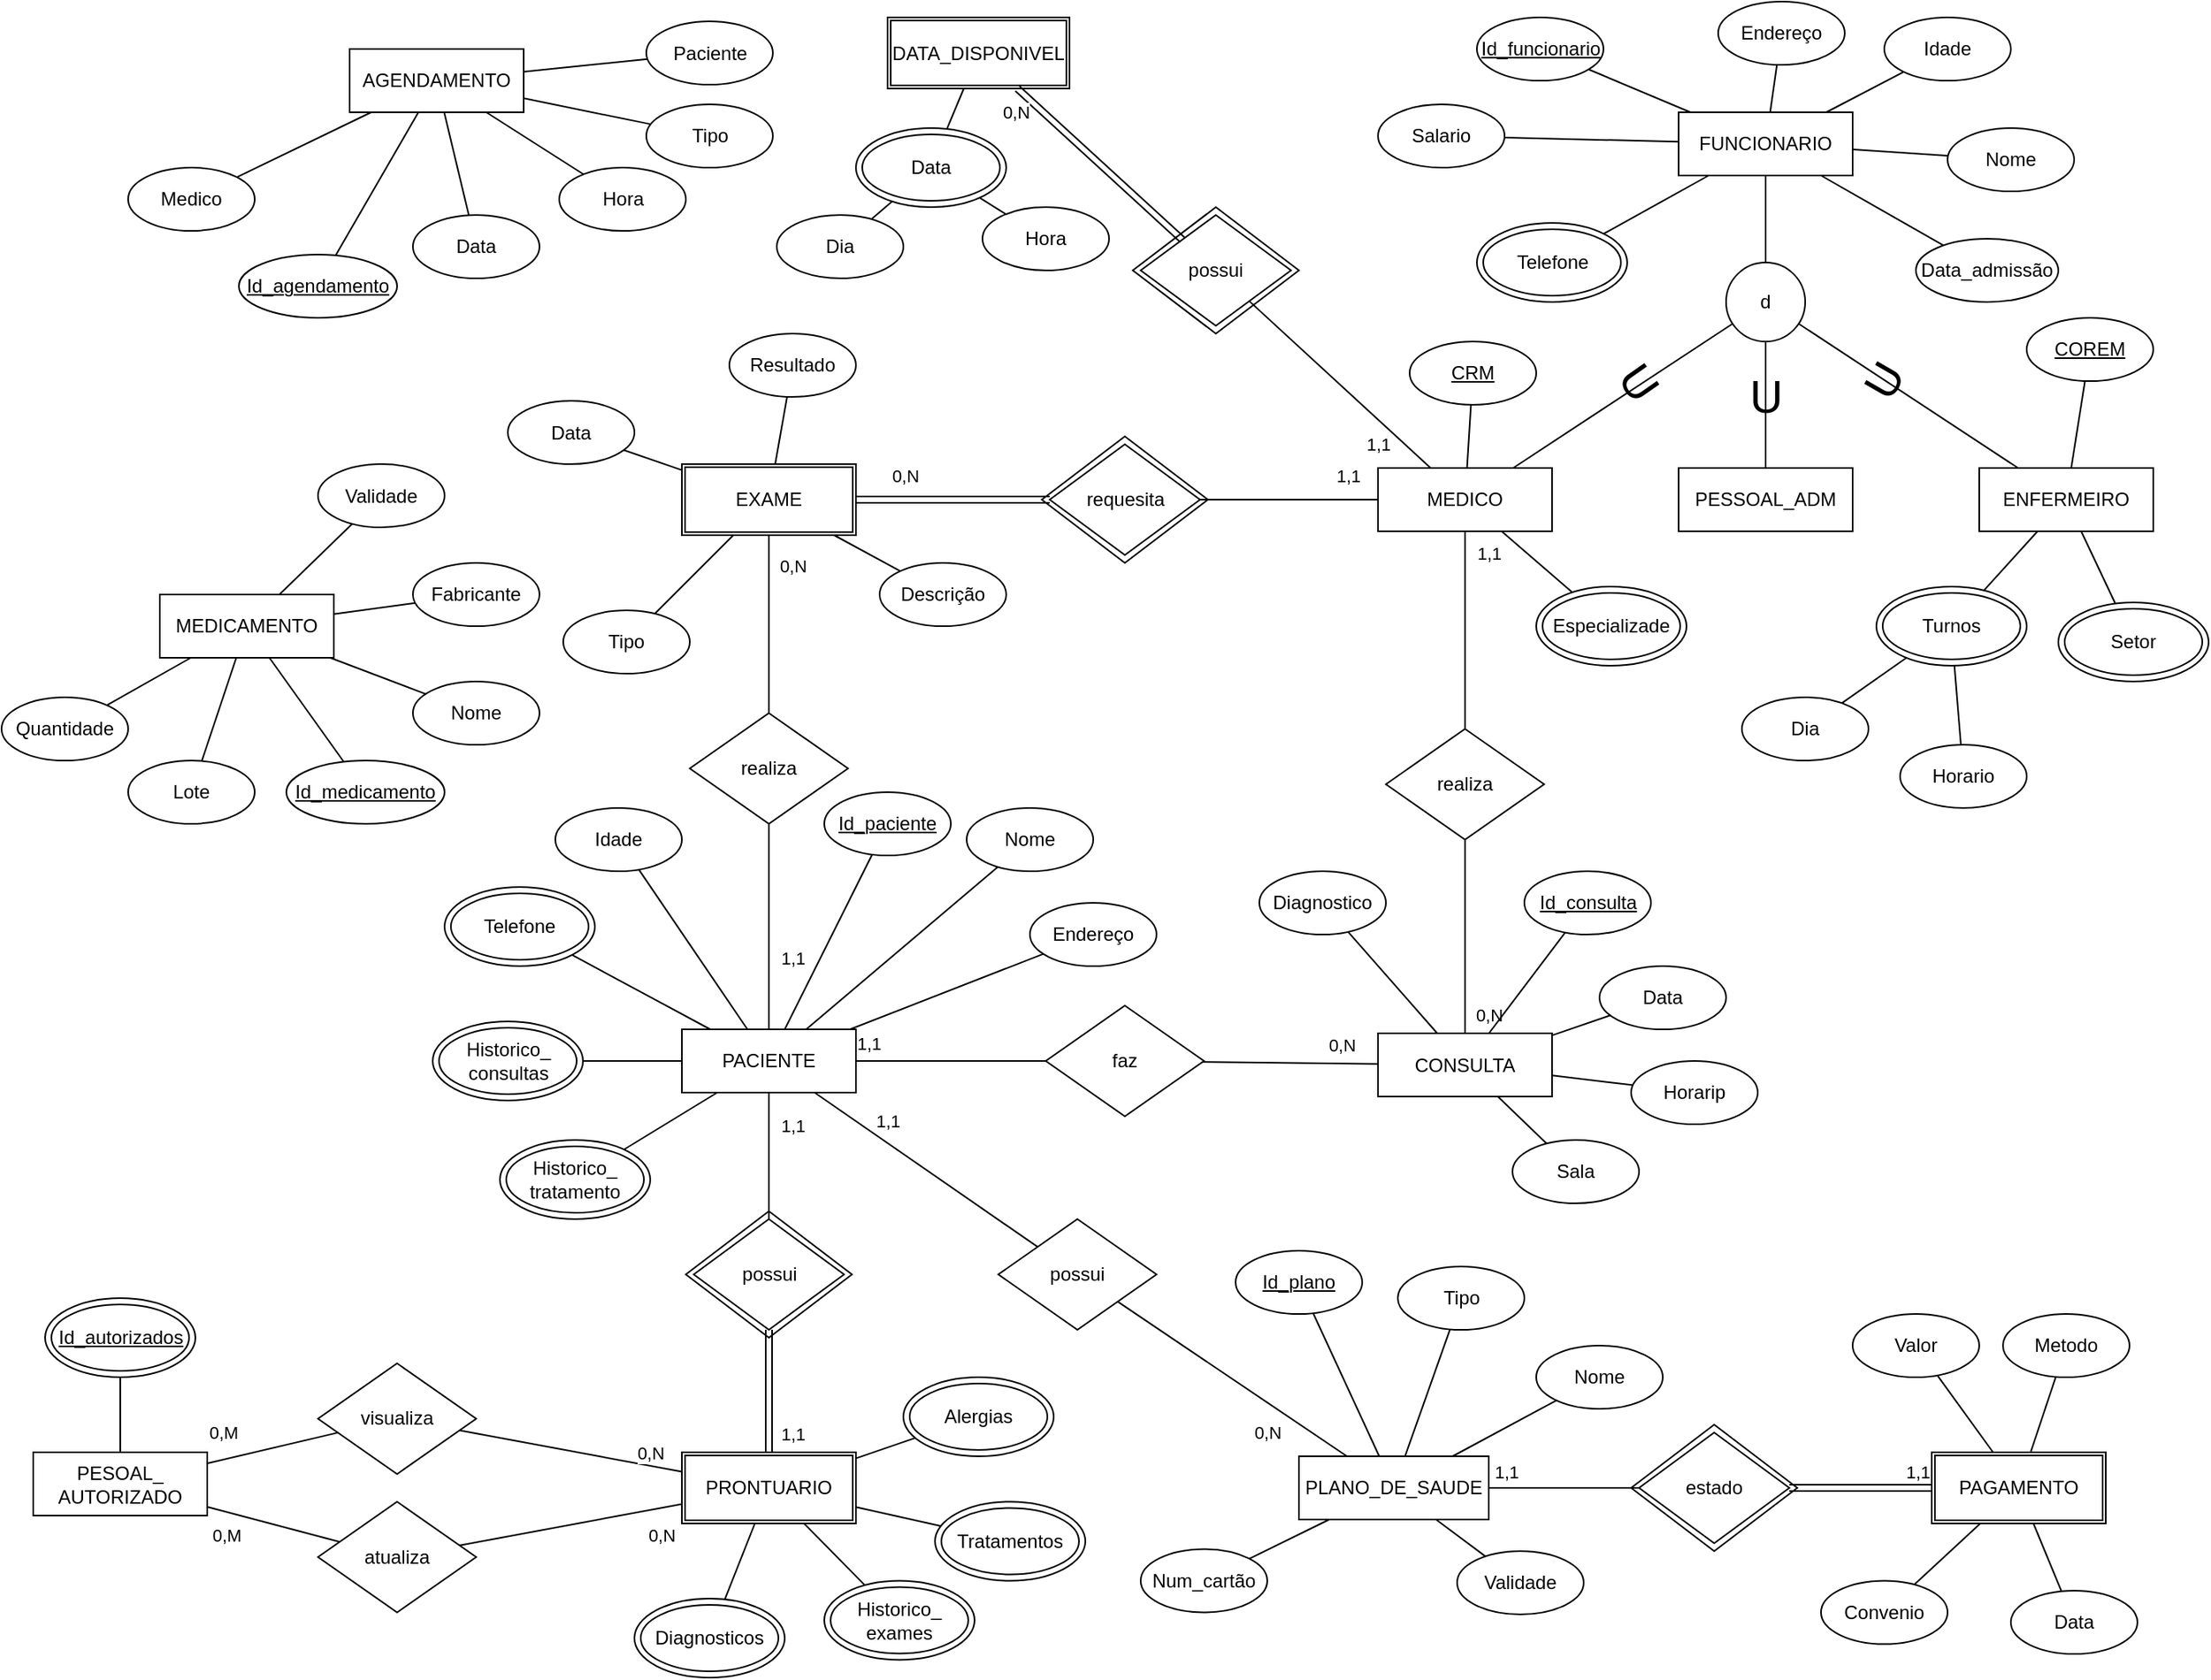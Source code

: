 <mxfile>
    <diagram id="2n8W-470WJ_kt_i8WAKH" name="Page-1">
        <mxGraphModel dx="839" dy="543" grid="1" gridSize="10" guides="1" tooltips="1" connect="1" arrows="1" fold="1" page="1" pageScale="1" pageWidth="850" pageHeight="1100" math="0" shadow="0">
            <root>
                <mxCell id="0"/>
                <mxCell id="1" parent="0"/>
                <mxCell id="49" value="possui" style="rhombus;whiteSpace=wrap;html=1;" parent="1" vertex="1">
                    <mxGeometry x="582.5" y="785" width="105" height="80" as="geometry"/>
                </mxCell>
                <mxCell id="14" value="PACIENTE" style="rounded=0;whiteSpace=wrap;html=1;" parent="1" vertex="1">
                    <mxGeometry x="580" y="670" width="110" height="40" as="geometry"/>
                </mxCell>
                <mxCell id="15" value="FUNCIONARIO" style="rounded=0;whiteSpace=wrap;html=1;" parent="1" vertex="1">
                    <mxGeometry x="1210" y="90" width="110" height="40" as="geometry"/>
                </mxCell>
                <mxCell id="16" value="MEDICO" style="rounded=0;whiteSpace=wrap;html=1;" parent="1" vertex="1">
                    <mxGeometry x="1020" y="315" width="110" height="40" as="geometry"/>
                </mxCell>
                <mxCell id="18" value="ENFERMEIRO" style="rounded=0;whiteSpace=wrap;html=1;" parent="1" vertex="1">
                    <mxGeometry x="1400" y="315" width="110" height="40" as="geometry"/>
                </mxCell>
                <mxCell id="19" value="PESSOAL_ADM" style="rounded=0;whiteSpace=wrap;html=1;" parent="1" vertex="1">
                    <mxGeometry x="1210" y="315" width="110" height="40" as="geometry"/>
                </mxCell>
                <mxCell id="20" value="CONSULTA" style="rounded=0;whiteSpace=wrap;html=1;" parent="1" vertex="1">
                    <mxGeometry x="1020" y="672.5" width="110" height="40" as="geometry"/>
                </mxCell>
                <mxCell id="21" value="MEDICAMENTO" style="rounded=0;whiteSpace=wrap;html=1;" parent="1" vertex="1">
                    <mxGeometry x="250" y="395" width="110" height="40" as="geometry"/>
                </mxCell>
                <mxCell id="22" value="PRONTUARIO" style="shape=ext;double=1;rounded=0;whiteSpace=wrap;html=1;strokeColor=default;fontFamily=Helvetica;fontSize=12;fontColor=default;fillColor=default;" parent="1" vertex="1">
                    <mxGeometry x="580" y="937.5" width="110" height="45" as="geometry"/>
                </mxCell>
                <mxCell id="23" value="EXAME" style="shape=ext;double=1;rounded=0;whiteSpace=wrap;html=1;strokeColor=default;fontFamily=Helvetica;fontSize=12;fontColor=default;fillColor=default;" parent="1" vertex="1">
                    <mxGeometry x="580" y="312.5" width="110" height="45" as="geometry"/>
                </mxCell>
                <mxCell id="24" value="AGENDAMENTO" style="rounded=0;whiteSpace=wrap;html=1;" parent="1" vertex="1">
                    <mxGeometry x="370" y="50" width="110" height="40" as="geometry"/>
                </mxCell>
                <mxCell id="25" value="PAGAMENTO" style="shape=ext;double=1;rounded=0;whiteSpace=wrap;html=1;strokeColor=default;fontFamily=Helvetica;fontSize=12;fontColor=default;fillColor=default;" parent="1" vertex="1">
                    <mxGeometry x="1370" y="937.5" width="110" height="45" as="geometry"/>
                </mxCell>
                <mxCell id="26" value="PLANO_DE_SAUDE" style="rounded=0;whiteSpace=wrap;html=1;" parent="1" vertex="1">
                    <mxGeometry x="970" y="940" width="120" height="40" as="geometry"/>
                </mxCell>
                <mxCell id="27" value="possui" style="rhombus;whiteSpace=wrap;html=1;" parent="1" vertex="1">
                    <mxGeometry x="780" y="790" width="100" height="70" as="geometry"/>
                </mxCell>
                <mxCell id="28" value="" style="endArrow=none;html=1;" parent="1" source="27" target="14" edge="1">
                    <mxGeometry width="50" height="50" relative="1" as="geometry">
                        <mxPoint x="650" y="910" as="sourcePoint"/>
                        <mxPoint x="700" y="860" as="targetPoint"/>
                    </mxGeometry>
                </mxCell>
                <mxCell id="46" value="1,1" style="edgeLabel;html=1;align=center;verticalAlign=middle;resizable=0;points=[];" parent="28" vertex="1" connectable="0">
                    <mxGeometry x="0.643" y="2" relative="1" as="geometry">
                        <mxPoint x="22" y="-1" as="offset"/>
                    </mxGeometry>
                </mxCell>
                <mxCell id="29" value="" style="endArrow=none;html=1;" parent="1" source="26" target="27" edge="1">
                    <mxGeometry width="50" height="50" relative="1" as="geometry">
                        <mxPoint x="814.862" y="817.597" as="sourcePoint"/>
                        <mxPoint x="673.889" y="720" as="targetPoint"/>
                    </mxGeometry>
                </mxCell>
                <mxCell id="45" value="0,N" style="edgeLabel;html=1;align=center;verticalAlign=middle;resizable=0;points=[];" parent="29" vertex="1" connectable="0">
                    <mxGeometry x="-0.724" y="4" relative="1" as="geometry">
                        <mxPoint x="-28" y="-5" as="offset"/>
                    </mxGeometry>
                </mxCell>
                <mxCell id="30" value="d" style="ellipse;whiteSpace=wrap;html=1;aspect=fixed;" parent="1" vertex="1">
                    <mxGeometry x="1240" y="185" width="50" height="50" as="geometry"/>
                </mxCell>
                <mxCell id="31" value="" style="endArrow=none;html=1;" parent="1" source="30" target="15" edge="1">
                    <mxGeometry width="50" height="50" relative="1" as="geometry">
                        <mxPoint x="1150" y="215" as="sourcePoint"/>
                        <mxPoint x="1200" y="165" as="targetPoint"/>
                    </mxGeometry>
                </mxCell>
                <mxCell id="35" value="realiza" style="rhombus;whiteSpace=wrap;html=1;" parent="1" vertex="1">
                    <mxGeometry x="1025" y="480" width="100" height="70" as="geometry"/>
                </mxCell>
                <mxCell id="36" value="" style="endArrow=none;html=1;" parent="1" source="16" target="35" edge="1">
                    <mxGeometry width="50" height="50" relative="1" as="geometry">
                        <mxPoint x="1115.4" y="325" as="sourcePoint"/>
                        <mxPoint x="1254.115" y="233.74" as="targetPoint"/>
                    </mxGeometry>
                </mxCell>
                <mxCell id="42" value="1,1" style="edgeLabel;html=1;align=center;verticalAlign=middle;resizable=0;points=[];" parent="36" vertex="1" connectable="0">
                    <mxGeometry x="-0.776" y="-1" relative="1" as="geometry">
                        <mxPoint x="16" as="offset"/>
                    </mxGeometry>
                </mxCell>
                <mxCell id="37" value="" style="endArrow=none;html=1;" parent="1" source="20" target="35" edge="1">
                    <mxGeometry width="50" height="50" relative="1" as="geometry">
                        <mxPoint x="1085.556" y="365" as="sourcePoint"/>
                        <mxPoint x="1089.046" y="490.668" as="targetPoint"/>
                    </mxGeometry>
                </mxCell>
                <mxCell id="44" value="0,N" style="edgeLabel;html=1;align=center;verticalAlign=middle;resizable=0;points=[];" parent="37" vertex="1" connectable="0">
                    <mxGeometry x="-0.731" y="4" relative="1" as="geometry">
                        <mxPoint x="19" y="5" as="offset"/>
                    </mxGeometry>
                </mxCell>
                <mxCell id="38" value="faz" style="rhombus;whiteSpace=wrap;html=1;" parent="1" vertex="1">
                    <mxGeometry x="810" y="655" width="100" height="70" as="geometry"/>
                </mxCell>
                <mxCell id="39" value="" style="endArrow=none;html=1;" parent="1" source="38" target="14" edge="1">
                    <mxGeometry width="50" height="50" relative="1" as="geometry">
                        <mxPoint x="814.862" y="817.597" as="sourcePoint"/>
                        <mxPoint x="673.889" y="720" as="targetPoint"/>
                    </mxGeometry>
                </mxCell>
                <mxCell id="41" value="1,1" style="edgeLabel;html=1;align=center;verticalAlign=middle;resizable=0;points=[];" parent="39" vertex="1" connectable="0">
                    <mxGeometry x="0.526" relative="1" as="geometry">
                        <mxPoint x="-21" y="-11" as="offset"/>
                    </mxGeometry>
                </mxCell>
                <mxCell id="40" value="" style="endArrow=none;html=1;" parent="1" source="38" target="20" edge="1">
                    <mxGeometry width="50" height="50" relative="1" as="geometry">
                        <mxPoint x="830.749" y="701.976" as="sourcePoint"/>
                        <mxPoint x="700" y="700.585" as="targetPoint"/>
                    </mxGeometry>
                </mxCell>
                <mxCell id="43" value="0,N" style="edgeLabel;html=1;align=center;verticalAlign=middle;resizable=0;points=[];" parent="40" vertex="1" connectable="0">
                    <mxGeometry x="0.48" y="2" relative="1" as="geometry">
                        <mxPoint x="6" y="-10" as="offset"/>
                    </mxGeometry>
                </mxCell>
                <mxCell id="47" value="PESOAL_&lt;br&gt;AUTORIZADO" style="rounded=0;whiteSpace=wrap;html=1;" parent="1" vertex="1">
                    <mxGeometry x="170" y="937.5" width="110" height="40" as="geometry"/>
                </mxCell>
                <mxCell id="48" value="possui" style="rhombus;whiteSpace=wrap;html=1;" parent="1" vertex="1">
                    <mxGeometry x="587.5" y="790" width="95" height="70" as="geometry"/>
                </mxCell>
                <mxCell id="50" value="" style="endArrow=none;html=1;" parent="1" source="48" target="14" edge="1">
                    <mxGeometry width="50" height="50" relative="1" as="geometry">
                        <mxPoint x="814.862" y="817.597" as="sourcePoint"/>
                        <mxPoint x="673.889" y="720" as="targetPoint"/>
                    </mxGeometry>
                </mxCell>
                <mxCell id="51" value="1,1" style="edgeLabel;html=1;align=center;verticalAlign=middle;resizable=0;points=[];" parent="50" vertex="1" connectable="0">
                    <mxGeometry x="0.643" y="2" relative="1" as="geometry">
                        <mxPoint x="17" y="6" as="offset"/>
                    </mxGeometry>
                </mxCell>
                <mxCell id="52" value="" style="shape=link;html=1;" parent="1" source="22" target="48" edge="1">
                    <mxGeometry width="100" relative="1" as="geometry">
                        <mxPoint x="410" y="940" as="sourcePoint"/>
                        <mxPoint x="510" y="940" as="targetPoint"/>
                    </mxGeometry>
                </mxCell>
                <mxCell id="54" value="1,1" style="edgeLabel;html=1;align=center;verticalAlign=middle;resizable=0;points=[];" parent="52" vertex="1" connectable="0">
                    <mxGeometry x="-0.394" y="-2" relative="1" as="geometry">
                        <mxPoint x="13" y="12" as="offset"/>
                    </mxGeometry>
                </mxCell>
                <mxCell id="55" value="visualiza" style="rhombus;whiteSpace=wrap;html=1;" parent="1" vertex="1">
                    <mxGeometry x="350" y="881.25" width="100" height="70" as="geometry"/>
                </mxCell>
                <mxCell id="56" value="atualiza" style="rhombus;whiteSpace=wrap;html=1;" parent="1" vertex="1">
                    <mxGeometry x="350" y="968.75" width="100" height="70" as="geometry"/>
                </mxCell>
                <mxCell id="57" value="" style="endArrow=none;html=1;" parent="1" source="55" target="47" edge="1">
                    <mxGeometry width="50" height="50" relative="1" as="geometry">
                        <mxPoint x="230" y="1140" as="sourcePoint"/>
                        <mxPoint x="280" y="1090" as="targetPoint"/>
                    </mxGeometry>
                </mxCell>
                <mxCell id="65" value="0,M" style="edgeLabel;html=1;align=center;verticalAlign=middle;resizable=0;points=[];" parent="57" vertex="1" connectable="0">
                    <mxGeometry x="0.654" y="-1" relative="1" as="geometry">
                        <mxPoint x="-4" y="-15" as="offset"/>
                    </mxGeometry>
                </mxCell>
                <mxCell id="58" value="" style="endArrow=none;html=1;" parent="1" source="56" target="47" edge="1">
                    <mxGeometry width="50" height="50" relative="1" as="geometry">
                        <mxPoint x="372.595" y="935.067" as="sourcePoint"/>
                        <mxPoint x="290" y="954.536" as="targetPoint"/>
                    </mxGeometry>
                </mxCell>
                <mxCell id="66" value="0,M" style="edgeLabel;html=1;align=center;verticalAlign=middle;resizable=0;points=[];" parent="58" vertex="1" connectable="0">
                    <mxGeometry x="0.732" y="-3" relative="1" as="geometry">
                        <mxPoint y="18" as="offset"/>
                    </mxGeometry>
                </mxCell>
                <mxCell id="60" value="" style="endArrow=none;html=1;" parent="1" source="22" target="55" edge="1">
                    <mxGeometry width="50" height="50" relative="1" as="geometry">
                        <mxPoint x="382.595" y="945.067" as="sourcePoint"/>
                        <mxPoint x="300" y="964.536" as="targetPoint"/>
                    </mxGeometry>
                </mxCell>
                <mxCell id="62" value="0,N" style="edgeLabel;html=1;align=center;verticalAlign=middle;resizable=0;points=[];" parent="60" vertex="1" connectable="0">
                    <mxGeometry x="-0.54" y="-2" relative="1" as="geometry">
                        <mxPoint x="12" y="-4" as="offset"/>
                    </mxGeometry>
                </mxCell>
                <mxCell id="61" value="" style="endArrow=none;html=1;" parent="1" source="22" target="56" edge="1">
                    <mxGeometry width="50" height="50" relative="1" as="geometry">
                        <mxPoint x="392.595" y="955.067" as="sourcePoint"/>
                        <mxPoint x="310" y="974.536" as="targetPoint"/>
                    </mxGeometry>
                </mxCell>
                <mxCell id="63" value="0,N" style="edgeLabel;html=1;align=center;verticalAlign=middle;resizable=0;points=[];" parent="61" vertex="1" connectable="0">
                    <mxGeometry x="-0.806" y="3" relative="1" as="geometry">
                        <mxPoint y="14" as="offset"/>
                    </mxGeometry>
                </mxCell>
                <mxCell id="67" value="possui" style="rhombus;whiteSpace=wrap;html=1;" parent="1" vertex="1">
                    <mxGeometry x="1180" y="920" width="105" height="80" as="geometry"/>
                </mxCell>
                <mxCell id="68" value="estado" style="rhombus;whiteSpace=wrap;html=1;" parent="1" vertex="1">
                    <mxGeometry x="1185" y="925" width="95" height="70" as="geometry"/>
                </mxCell>
                <mxCell id="70" value="" style="endArrow=none;html=1;" parent="1" source="68" target="26" edge="1">
                    <mxGeometry width="50" height="50" relative="1" as="geometry">
                        <mxPoint x="980" y="1030" as="sourcePoint"/>
                        <mxPoint x="1030" y="980" as="targetPoint"/>
                    </mxGeometry>
                </mxCell>
                <mxCell id="72" value="1,1" style="edgeLabel;html=1;align=center;verticalAlign=middle;resizable=0;points=[];" parent="70" vertex="1" connectable="0">
                    <mxGeometry x="0.782" y="1" relative="1" as="geometry">
                        <mxPoint y="-11" as="offset"/>
                    </mxGeometry>
                </mxCell>
                <mxCell id="71" value="" style="shape=link;html=1;" parent="1" source="68" target="25" edge="1">
                    <mxGeometry width="100" relative="1" as="geometry">
                        <mxPoint x="1310" y="1060" as="sourcePoint"/>
                        <mxPoint x="1410" y="1060" as="targetPoint"/>
                    </mxGeometry>
                </mxCell>
                <mxCell id="73" value="1,1" style="edgeLabel;html=1;align=center;verticalAlign=middle;resizable=0;points=[];" parent="71" vertex="1" connectable="0">
                    <mxGeometry x="0.674" y="3" relative="1" as="geometry">
                        <mxPoint x="5" y="-7" as="offset"/>
                    </mxGeometry>
                </mxCell>
                <mxCell id="74" value="DATA_DISPONIVEL" style="shape=ext;double=1;rounded=0;whiteSpace=wrap;html=1;strokeColor=default;fontFamily=Helvetica;fontSize=12;fontColor=default;fillColor=default;" parent="1" vertex="1">
                    <mxGeometry x="710" y="30" width="115" height="45" as="geometry"/>
                </mxCell>
                <mxCell id="75" value="possui" style="rhombus;whiteSpace=wrap;html=1;" parent="1" vertex="1">
                    <mxGeometry x="865" y="150" width="105" height="80" as="geometry"/>
                </mxCell>
                <mxCell id="76" value="possui" style="rhombus;whiteSpace=wrap;html=1;" parent="1" vertex="1">
                    <mxGeometry x="870" y="155" width="95" height="70" as="geometry"/>
                </mxCell>
                <mxCell id="77" value="" style="endArrow=none;html=1;" parent="1" source="16" target="76" edge="1">
                    <mxGeometry width="50" height="50" relative="1" as="geometry">
                        <mxPoint x="1115.4" y="325" as="sourcePoint"/>
                        <mxPoint x="1254.115" y="233.74" as="targetPoint"/>
                    </mxGeometry>
                </mxCell>
                <mxCell id="80" value="1,1" style="edgeLabel;html=1;align=center;verticalAlign=middle;resizable=0;points=[];" parent="77" vertex="1" connectable="0">
                    <mxGeometry x="-0.543" relative="1" as="geometry">
                        <mxPoint x="-7" y="9" as="offset"/>
                    </mxGeometry>
                </mxCell>
                <mxCell id="78" value="" style="shape=link;html=1;" parent="1" source="76" target="74" edge="1">
                    <mxGeometry width="100" relative="1" as="geometry">
                        <mxPoint x="610" y="250" as="sourcePoint"/>
                        <mxPoint x="710" y="250" as="targetPoint"/>
                    </mxGeometry>
                </mxCell>
                <mxCell id="81" value="0,N" style="edgeLabel;html=1;align=center;verticalAlign=middle;resizable=0;points=[];" parent="78" vertex="1" connectable="0">
                    <mxGeometry x="0.813" y="4" relative="1" as="geometry">
                        <mxPoint x="-9" y="3" as="offset"/>
                    </mxGeometry>
                </mxCell>
                <mxCell id="84" value="possui" style="rhombus;whiteSpace=wrap;html=1;" parent="1" vertex="1">
                    <mxGeometry x="807.5" y="295" width="105" height="80" as="geometry"/>
                </mxCell>
                <mxCell id="85" value="requesita" style="rhombus;whiteSpace=wrap;html=1;" parent="1" vertex="1">
                    <mxGeometry x="812.5" y="300" width="95" height="70" as="geometry"/>
                </mxCell>
                <mxCell id="86" value="" style="shape=link;html=1;" parent="1" source="85" target="23" edge="1">
                    <mxGeometry width="100" relative="1" as="geometry">
                        <mxPoint x="780" y="310" as="sourcePoint"/>
                        <mxPoint x="760" y="370" as="targetPoint"/>
                    </mxGeometry>
                </mxCell>
                <mxCell id="87" value="0,N" style="edgeLabel;html=1;align=center;verticalAlign=middle;resizable=0;points=[];" parent="86" vertex="1" connectable="0">
                    <mxGeometry x="-0.394" y="-2" relative="1" as="geometry">
                        <mxPoint x="-55" y="-13" as="offset"/>
                    </mxGeometry>
                </mxCell>
                <mxCell id="88" value="" style="endArrow=none;html=1;" parent="1" source="90" target="14" edge="1">
                    <mxGeometry width="50" height="50" relative="1" as="geometry">
                        <mxPoint x="650" y="570" as="sourcePoint"/>
                        <mxPoint x="700" y="700.585" as="targetPoint"/>
                    </mxGeometry>
                </mxCell>
                <mxCell id="89" value="1,1" style="edgeLabel;html=1;align=center;verticalAlign=middle;resizable=0;points=[];" parent="88" vertex="1" connectable="0">
                    <mxGeometry x="0.526" relative="1" as="geometry">
                        <mxPoint x="15" y="-14" as="offset"/>
                    </mxGeometry>
                </mxCell>
                <mxCell id="90" value="realiza" style="rhombus;whiteSpace=wrap;html=1;" parent="1" vertex="1">
                    <mxGeometry x="585" y="470" width="100" height="70" as="geometry"/>
                </mxCell>
                <mxCell id="91" value="" style="endArrow=none;html=1;" parent="1" source="90" target="23" edge="1">
                    <mxGeometry width="50" height="50" relative="1" as="geometry">
                        <mxPoint x="800" y="300" as="sourcePoint"/>
                        <mxPoint x="1030" y="702.5" as="targetPoint"/>
                    </mxGeometry>
                </mxCell>
                <mxCell id="92" value="0,N" style="edgeLabel;html=1;align=center;verticalAlign=middle;resizable=0;points=[];" parent="91" vertex="1" connectable="0">
                    <mxGeometry x="0.48" y="2" relative="1" as="geometry">
                        <mxPoint x="17" y="-10" as="offset"/>
                    </mxGeometry>
                </mxCell>
                <mxCell id="93" value="" style="endArrow=none;html=1;" parent="1" source="16" target="85" edge="1">
                    <mxGeometry width="50" height="50" relative="1" as="geometry">
                        <mxPoint x="1085" y="365" as="sourcePoint"/>
                        <mxPoint x="920" y="300" as="targetPoint"/>
                    </mxGeometry>
                </mxCell>
                <mxCell id="94" value="1,1" style="edgeLabel;html=1;align=center;verticalAlign=middle;resizable=0;points=[];" parent="93" vertex="1" connectable="0">
                    <mxGeometry x="-0.776" y="-1" relative="1" as="geometry">
                        <mxPoint x="-7" y="-14" as="offset"/>
                    </mxGeometry>
                </mxCell>
                <mxCell id="95" value="&lt;u&gt;Id_paciente&lt;/u&gt;" style="ellipse;whiteSpace=wrap;html=1;rotation=0;" parent="1" vertex="1">
                    <mxGeometry x="670" y="520" width="80" height="40" as="geometry"/>
                </mxCell>
                <mxCell id="96" value="Historico_&lt;br&gt;consultas" style="ellipse;shape=doubleEllipse;whiteSpace=wrap;html=1;" parent="1" vertex="1">
                    <mxGeometry x="422.5" y="665" width="95" height="50" as="geometry"/>
                </mxCell>
                <mxCell id="97" value="Nome" style="ellipse;whiteSpace=wrap;html=1;rotation=0;" parent="1" vertex="1">
                    <mxGeometry x="760" y="530" width="80" height="40" as="geometry"/>
                </mxCell>
                <mxCell id="99" value="Endereço" style="ellipse;whiteSpace=wrap;html=1;rotation=0;" parent="1" vertex="1">
                    <mxGeometry x="800" y="590" width="80" height="40" as="geometry"/>
                </mxCell>
                <mxCell id="100" value="Idade" style="ellipse;whiteSpace=wrap;html=1;rotation=0;" parent="1" vertex="1">
                    <mxGeometry x="500" y="530" width="80" height="40" as="geometry"/>
                </mxCell>
                <mxCell id="101" value="Historico_&lt;br&gt;tratamento" style="ellipse;shape=doubleEllipse;whiteSpace=wrap;html=1;" parent="1" vertex="1">
                    <mxGeometry x="465" y="740" width="95" height="50" as="geometry"/>
                </mxCell>
                <mxCell id="102" value="Telefone" style="ellipse;shape=doubleEllipse;whiteSpace=wrap;html=1;" parent="1" vertex="1">
                    <mxGeometry x="430" y="580" width="95" height="50" as="geometry"/>
                </mxCell>
                <mxCell id="103" value="" style="endArrow=none;html=1;" parent="1" source="100" target="14" edge="1">
                    <mxGeometry width="50" height="50" relative="1" as="geometry">
                        <mxPoint x="550" y="670" as="sourcePoint"/>
                        <mxPoint x="600" y="620" as="targetPoint"/>
                    </mxGeometry>
                </mxCell>
                <mxCell id="104" value="" style="endArrow=none;html=1;" parent="1" source="102" target="14" edge="1">
                    <mxGeometry width="50" height="50" relative="1" as="geometry">
                        <mxPoint x="544.302" y="568.678" as="sourcePoint"/>
                        <mxPoint x="629.667" y="680" as="targetPoint"/>
                    </mxGeometry>
                </mxCell>
                <mxCell id="105" value="" style="endArrow=none;html=1;" parent="1" source="96" target="14" edge="1">
                    <mxGeometry width="50" height="50" relative="1" as="geometry">
                        <mxPoint x="520.747" y="632.855" as="sourcePoint"/>
                        <mxPoint x="607.941" y="680" as="targetPoint"/>
                    </mxGeometry>
                </mxCell>
                <mxCell id="106" value="" style="endArrow=none;html=1;" parent="1" source="101" target="14" edge="1">
                    <mxGeometry width="50" height="50" relative="1" as="geometry">
                        <mxPoint x="530.747" y="642.855" as="sourcePoint"/>
                        <mxPoint x="617.941" y="690" as="targetPoint"/>
                    </mxGeometry>
                </mxCell>
                <mxCell id="107" value="" style="endArrow=none;html=1;" parent="1" source="14" target="95" edge="1">
                    <mxGeometry width="50" height="50" relative="1" as="geometry">
                        <mxPoint x="540.747" y="652.855" as="sourcePoint"/>
                        <mxPoint x="627.941" y="700" as="targetPoint"/>
                    </mxGeometry>
                </mxCell>
                <mxCell id="108" value="" style="endArrow=none;html=1;" parent="1" source="97" target="14" edge="1">
                    <mxGeometry width="50" height="50" relative="1" as="geometry">
                        <mxPoint x="550.747" y="662.855" as="sourcePoint"/>
                        <mxPoint x="637.941" y="710" as="targetPoint"/>
                    </mxGeometry>
                </mxCell>
                <mxCell id="109" value="" style="endArrow=none;html=1;" parent="1" source="14" target="99" edge="1">
                    <mxGeometry width="50" height="50" relative="1" as="geometry">
                        <mxPoint x="560.747" y="672.855" as="sourcePoint"/>
                        <mxPoint x="647.941" y="720" as="targetPoint"/>
                    </mxGeometry>
                </mxCell>
                <mxCell id="110" value="Endereço" style="ellipse;whiteSpace=wrap;html=1;rotation=0;" parent="1" vertex="1">
                    <mxGeometry x="1235" y="20" width="80" height="40" as="geometry"/>
                </mxCell>
                <mxCell id="111" value="Telefone" style="ellipse;shape=doubleEllipse;whiteSpace=wrap;html=1;" parent="1" vertex="1">
                    <mxGeometry x="1082.5" y="160" width="95" height="50" as="geometry"/>
                </mxCell>
                <mxCell id="112" value="&lt;u&gt;Id_funcionario&lt;/u&gt;" style="ellipse;whiteSpace=wrap;html=1;rotation=0;" parent="1" vertex="1">
                    <mxGeometry x="1082.5" y="30" width="80" height="40" as="geometry"/>
                </mxCell>
                <mxCell id="113" value="Idade" style="ellipse;whiteSpace=wrap;html=1;rotation=0;" parent="1" vertex="1">
                    <mxGeometry x="1340" y="30" width="80" height="40" as="geometry"/>
                </mxCell>
                <mxCell id="114" value="Nome" style="ellipse;whiteSpace=wrap;html=1;rotation=0;" parent="1" vertex="1">
                    <mxGeometry x="1380" y="100" width="80" height="40" as="geometry"/>
                </mxCell>
                <mxCell id="115" value="Data_admissão" style="ellipse;whiteSpace=wrap;html=1;rotation=0;" parent="1" vertex="1">
                    <mxGeometry x="1360" y="170" width="90" height="40" as="geometry"/>
                </mxCell>
                <mxCell id="116" value="Salario" style="ellipse;whiteSpace=wrap;html=1;rotation=0;" parent="1" vertex="1">
                    <mxGeometry x="1020" y="85" width="80" height="40" as="geometry"/>
                </mxCell>
                <mxCell id="118" value="" style="endArrow=none;html=1;" parent="1" source="15" target="110" edge="1">
                    <mxGeometry width="50" height="50" relative="1" as="geometry">
                        <mxPoint x="1180" y="90" as="sourcePoint"/>
                        <mxPoint x="1230" y="40" as="targetPoint"/>
                    </mxGeometry>
                </mxCell>
                <mxCell id="119" value="" style="endArrow=none;html=1;" parent="1" source="15" target="112" edge="1">
                    <mxGeometry width="50" height="50" relative="1" as="geometry">
                        <mxPoint x="1271.924" y="100" as="sourcePoint"/>
                        <mxPoint x="1258.075" y="9.941" as="targetPoint"/>
                    </mxGeometry>
                </mxCell>
                <mxCell id="120" value="" style="endArrow=none;html=1;" parent="1" source="15" target="116" edge="1">
                    <mxGeometry width="50" height="50" relative="1" as="geometry">
                        <mxPoint x="1281.924" y="110" as="sourcePoint"/>
                        <mxPoint x="1268.075" y="19.941" as="targetPoint"/>
                    </mxGeometry>
                </mxCell>
                <mxCell id="121" value="" style="endArrow=none;html=1;" parent="1" source="15" target="111" edge="1">
                    <mxGeometry width="50" height="50" relative="1" as="geometry">
                        <mxPoint x="1291.924" y="120" as="sourcePoint"/>
                        <mxPoint x="1278.075" y="29.941" as="targetPoint"/>
                    </mxGeometry>
                </mxCell>
                <mxCell id="122" value="" style="endArrow=none;html=1;" parent="1" source="15" target="113" edge="1">
                    <mxGeometry width="50" height="50" relative="1" as="geometry">
                        <mxPoint x="1301.924" y="130" as="sourcePoint"/>
                        <mxPoint x="1288.075" y="39.941" as="targetPoint"/>
                    </mxGeometry>
                </mxCell>
                <mxCell id="123" value="" style="endArrow=none;html=1;" parent="1" source="15" target="114" edge="1">
                    <mxGeometry width="50" height="50" relative="1" as="geometry">
                        <mxPoint x="1311.924" y="140" as="sourcePoint"/>
                        <mxPoint x="1298.075" y="49.941" as="targetPoint"/>
                    </mxGeometry>
                </mxCell>
                <mxCell id="124" value="" style="endArrow=none;html=1;" parent="1" source="15" target="115" edge="1">
                    <mxGeometry width="50" height="50" relative="1" as="geometry">
                        <mxPoint x="1321.924" y="150" as="sourcePoint"/>
                        <mxPoint x="1308.075" y="59.941" as="targetPoint"/>
                    </mxGeometry>
                </mxCell>
                <mxCell id="125" value="&lt;u&gt;CRM&lt;/u&gt;" style="ellipse;whiteSpace=wrap;html=1;rotation=0;" parent="1" vertex="1">
                    <mxGeometry x="1040" y="235" width="80" height="40" as="geometry"/>
                </mxCell>
                <mxCell id="127" value="Especializade" style="ellipse;shape=doubleEllipse;whiteSpace=wrap;html=1;" parent="1" vertex="1">
                    <mxGeometry x="1120" y="390" width="95" height="50" as="geometry"/>
                </mxCell>
                <mxCell id="128" value="" style="endArrow=none;html=1;" parent="1" source="16" target="125" edge="1">
                    <mxGeometry width="50" height="50" relative="1" as="geometry">
                        <mxPoint x="1115.4" y="325" as="sourcePoint"/>
                        <mxPoint x="1254.115" y="233.74" as="targetPoint"/>
                    </mxGeometry>
                </mxCell>
                <mxCell id="129" value="" style="endArrow=none;html=1;" parent="1" source="16" target="127" edge="1">
                    <mxGeometry width="50" height="50" relative="1" as="geometry">
                        <mxPoint x="1125.4" y="335" as="sourcePoint"/>
                        <mxPoint x="1264.115" y="243.74" as="targetPoint"/>
                    </mxGeometry>
                </mxCell>
                <mxCell id="130" value="&lt;u&gt;COREM&lt;/u&gt;" style="ellipse;whiteSpace=wrap;html=1;rotation=0;" parent="1" vertex="1">
                    <mxGeometry x="1430" y="220" width="80" height="40" as="geometry"/>
                </mxCell>
                <mxCell id="131" value="Turnos" style="ellipse;shape=doubleEllipse;whiteSpace=wrap;html=1;" parent="1" vertex="1">
                    <mxGeometry x="1335" y="390" width="95" height="50" as="geometry"/>
                </mxCell>
                <mxCell id="132" value="Dia" style="ellipse;whiteSpace=wrap;html=1;rotation=0;" parent="1" vertex="1">
                    <mxGeometry x="1250" y="460" width="80" height="40" as="geometry"/>
                </mxCell>
                <mxCell id="133" value="Horario" style="ellipse;whiteSpace=wrap;html=1;rotation=0;" parent="1" vertex="1">
                    <mxGeometry x="1350" y="490" width="80" height="40" as="geometry"/>
                </mxCell>
                <mxCell id="134" value="" style="endArrow=none;html=1;" parent="1" source="18" target="131" edge="1">
                    <mxGeometry width="50" height="50" relative="1" as="geometry">
                        <mxPoint x="1434.6" y="325" as="sourcePoint"/>
                        <mxPoint x="1295.885" y="233.74" as="targetPoint"/>
                    </mxGeometry>
                </mxCell>
                <mxCell id="135" value="" style="endArrow=none;html=1;" parent="1" source="131" target="132" edge="1">
                    <mxGeometry width="50" height="50" relative="1" as="geometry">
                        <mxPoint x="1450" y="335" as="sourcePoint"/>
                        <mxPoint x="1305.885" y="243.74" as="targetPoint"/>
                    </mxGeometry>
                </mxCell>
                <mxCell id="136" value="" style="endArrow=none;html=1;" parent="1" source="131" target="133" edge="1">
                    <mxGeometry width="50" height="50" relative="1" as="geometry">
                        <mxPoint x="1454.6" y="345" as="sourcePoint"/>
                        <mxPoint x="1315.885" y="253.74" as="targetPoint"/>
                    </mxGeometry>
                </mxCell>
                <mxCell id="137" value="" style="endArrow=none;html=1;" parent="1" source="18" target="130" edge="1">
                    <mxGeometry width="50" height="50" relative="1" as="geometry">
                        <mxPoint x="1464.6" y="355" as="sourcePoint"/>
                        <mxPoint x="1325.885" y="263.74" as="targetPoint"/>
                    </mxGeometry>
                </mxCell>
                <mxCell id="138" value="Setor" style="ellipse;shape=doubleEllipse;whiteSpace=wrap;html=1;" parent="1" vertex="1">
                    <mxGeometry x="1450" y="400" width="95" height="50" as="geometry"/>
                </mxCell>
                <mxCell id="140" value="" style="endArrow=none;html=1;" parent="1" source="18" target="138" edge="1">
                    <mxGeometry width="50" height="50" relative="1" as="geometry">
                        <mxPoint x="1446.95" y="365" as="sourcePoint"/>
                        <mxPoint x="1413.124" y="402.479" as="targetPoint"/>
                    </mxGeometry>
                </mxCell>
                <mxCell id="141" value="&lt;u&gt;Id_consulta&lt;/u&gt;" style="ellipse;whiteSpace=wrap;html=1;rotation=0;" parent="1" vertex="1">
                    <mxGeometry x="1112.5" y="570" width="80" height="40" as="geometry"/>
                </mxCell>
                <mxCell id="142" value="Data" style="ellipse;whiteSpace=wrap;html=1;rotation=0;" parent="1" vertex="1">
                    <mxGeometry x="1160" y="630" width="80" height="40" as="geometry"/>
                </mxCell>
                <mxCell id="143" value="Horarip" style="ellipse;whiteSpace=wrap;html=1;rotation=0;" parent="1" vertex="1">
                    <mxGeometry x="1180" y="690" width="80" height="40" as="geometry"/>
                </mxCell>
                <mxCell id="144" value="Sala" style="ellipse;whiteSpace=wrap;html=1;rotation=0;" parent="1" vertex="1">
                    <mxGeometry x="1105" y="740" width="80" height="40" as="geometry"/>
                </mxCell>
                <mxCell id="145" value="Diagnostico" style="ellipse;whiteSpace=wrap;html=1;rotation=0;" parent="1" vertex="1">
                    <mxGeometry x="945" y="570" width="80" height="40" as="geometry"/>
                </mxCell>
                <mxCell id="146" value="" style="endArrow=none;html=1;" parent="1" source="20" target="145" edge="1">
                    <mxGeometry width="50" height="50" relative="1" as="geometry">
                        <mxPoint x="900" y="840" as="sourcePoint"/>
                        <mxPoint x="950" y="790" as="targetPoint"/>
                    </mxGeometry>
                </mxCell>
                <mxCell id="147" value="" style="endArrow=none;html=1;" parent="1" source="20" target="141" edge="1">
                    <mxGeometry width="50" height="50" relative="1" as="geometry">
                        <mxPoint x="1067.439" y="682.5" as="sourcePoint"/>
                        <mxPoint x="1011.08" y="618.313" as="targetPoint"/>
                    </mxGeometry>
                </mxCell>
                <mxCell id="148" value="" style="endArrow=none;html=1;" parent="1" source="142" target="20" edge="1">
                    <mxGeometry width="50" height="50" relative="1" as="geometry">
                        <mxPoint x="1077.439" y="692.5" as="sourcePoint"/>
                        <mxPoint x="1021.08" y="628.313" as="targetPoint"/>
                    </mxGeometry>
                </mxCell>
                <mxCell id="149" value="" style="endArrow=none;html=1;" parent="1" source="20" target="143" edge="1">
                    <mxGeometry width="50" height="50" relative="1" as="geometry">
                        <mxPoint x="1087.439" y="702.5" as="sourcePoint"/>
                        <mxPoint x="1031.08" y="638.313" as="targetPoint"/>
                    </mxGeometry>
                </mxCell>
                <mxCell id="150" value="" style="endArrow=none;html=1;" parent="1" source="20" target="144" edge="1">
                    <mxGeometry width="50" height="50" relative="1" as="geometry">
                        <mxPoint x="1097.439" y="712.5" as="sourcePoint"/>
                        <mxPoint x="1041.08" y="648.313" as="targetPoint"/>
                    </mxGeometry>
                </mxCell>
                <mxCell id="151" value="&lt;u&gt;Id_medicamento&lt;/u&gt;" style="ellipse;whiteSpace=wrap;html=1;rotation=0;" parent="1" vertex="1">
                    <mxGeometry x="330" y="500" width="100" height="40" as="geometry"/>
                </mxCell>
                <mxCell id="152" value="Nome" style="ellipse;whiteSpace=wrap;html=1;rotation=0;" parent="1" vertex="1">
                    <mxGeometry x="410" y="450" width="80" height="40" as="geometry"/>
                </mxCell>
                <mxCell id="153" value="Fabricante" style="ellipse;whiteSpace=wrap;html=1;rotation=0;" parent="1" vertex="1">
                    <mxGeometry x="410" y="375" width="80" height="40" as="geometry"/>
                </mxCell>
                <mxCell id="154" value="Lote" style="ellipse;whiteSpace=wrap;html=1;rotation=0;" parent="1" vertex="1">
                    <mxGeometry x="230" y="500" width="80" height="40" as="geometry"/>
                </mxCell>
                <mxCell id="155" value="Validade" style="ellipse;whiteSpace=wrap;html=1;rotation=0;" parent="1" vertex="1">
                    <mxGeometry x="350" y="312.5" width="80" height="40" as="geometry"/>
                </mxCell>
                <mxCell id="156" value="Quantidade" style="ellipse;whiteSpace=wrap;html=1;rotation=0;" parent="1" vertex="1">
                    <mxGeometry x="150" y="460" width="80" height="40" as="geometry"/>
                </mxCell>
                <mxCell id="157" value="" style="endArrow=none;html=1;" parent="1" source="21" target="155" edge="1">
                    <mxGeometry width="50" height="50" relative="1" as="geometry">
                        <mxPoint x="170" y="430" as="sourcePoint"/>
                        <mxPoint x="220" y="380" as="targetPoint"/>
                    </mxGeometry>
                </mxCell>
                <mxCell id="158" value="" style="endArrow=none;html=1;" parent="1" source="21" target="153" edge="1">
                    <mxGeometry width="50" height="50" relative="1" as="geometry">
                        <mxPoint x="335" y="405" as="sourcePoint"/>
                        <mxPoint x="392.111" y="347.889" as="targetPoint"/>
                    </mxGeometry>
                </mxCell>
                <mxCell id="159" value="" style="endArrow=none;html=1;" parent="1" source="21" target="152" edge="1">
                    <mxGeometry width="50" height="50" relative="1" as="geometry">
                        <mxPoint x="345" y="415" as="sourcePoint"/>
                        <mxPoint x="402.111" y="357.889" as="targetPoint"/>
                    </mxGeometry>
                </mxCell>
                <mxCell id="160" value="" style="endArrow=none;html=1;" parent="1" source="21" target="151" edge="1">
                    <mxGeometry width="50" height="50" relative="1" as="geometry">
                        <mxPoint x="355" y="425" as="sourcePoint"/>
                        <mxPoint x="412.111" y="367.889" as="targetPoint"/>
                    </mxGeometry>
                </mxCell>
                <mxCell id="161" value="" style="endArrow=none;html=1;" parent="1" source="21" target="154" edge="1">
                    <mxGeometry width="50" height="50" relative="1" as="geometry">
                        <mxPoint x="365" y="435" as="sourcePoint"/>
                        <mxPoint x="422.111" y="377.889" as="targetPoint"/>
                    </mxGeometry>
                </mxCell>
                <mxCell id="162" value="" style="endArrow=none;html=1;" parent="1" source="21" target="156" edge="1">
                    <mxGeometry width="50" height="50" relative="1" as="geometry">
                        <mxPoint x="375" y="445" as="sourcePoint"/>
                        <mxPoint x="432.111" y="387.889" as="targetPoint"/>
                    </mxGeometry>
                </mxCell>
                <mxCell id="163" value="Historico_&lt;br&gt;exames" style="ellipse;shape=doubleEllipse;whiteSpace=wrap;html=1;" parent="1" vertex="1">
                    <mxGeometry x="670" y="1018.75" width="95" height="50" as="geometry"/>
                </mxCell>
                <mxCell id="164" value="Diagnosticos" style="ellipse;shape=doubleEllipse;whiteSpace=wrap;html=1;" parent="1" vertex="1">
                    <mxGeometry x="550" y="1030" width="95" height="50" as="geometry"/>
                </mxCell>
                <mxCell id="165" value="Tratamentos" style="ellipse;shape=doubleEllipse;whiteSpace=wrap;html=1;" parent="1" vertex="1">
                    <mxGeometry x="740" y="968.75" width="95" height="50" as="geometry"/>
                </mxCell>
                <mxCell id="166" value="Alergias" style="ellipse;shape=doubleEllipse;whiteSpace=wrap;html=1;" parent="1" vertex="1">
                    <mxGeometry x="720" y="890" width="95" height="50" as="geometry"/>
                </mxCell>
                <mxCell id="167" value="" style="endArrow=none;html=1;" parent="1" source="164" target="22" edge="1">
                    <mxGeometry width="50" height="50" relative="1" as="geometry">
                        <mxPoint x="550" y="930" as="sourcePoint"/>
                        <mxPoint x="600" y="880" as="targetPoint"/>
                    </mxGeometry>
                </mxCell>
                <mxCell id="168" value="" style="endArrow=none;html=1;" parent="1" source="163" target="22" edge="1">
                    <mxGeometry width="50" height="50" relative="1" as="geometry">
                        <mxPoint x="617.062" y="1040.512" as="sourcePoint"/>
                        <mxPoint x="636.118" y="992.5" as="targetPoint"/>
                    </mxGeometry>
                </mxCell>
                <mxCell id="169" value="" style="endArrow=none;html=1;" parent="1" source="165" target="22" edge="1">
                    <mxGeometry width="50" height="50" relative="1" as="geometry">
                        <mxPoint x="705.575" y="1031.573" as="sourcePoint"/>
                        <mxPoint x="667.164" y="992.5" as="targetPoint"/>
                    </mxGeometry>
                </mxCell>
                <mxCell id="170" value="" style="endArrow=none;html=1;" parent="1" source="166" target="22" edge="1">
                    <mxGeometry width="50" height="50" relative="1" as="geometry">
                        <mxPoint x="715.575" y="1041.573" as="sourcePoint"/>
                        <mxPoint x="677.164" y="1002.5" as="targetPoint"/>
                    </mxGeometry>
                </mxCell>
                <mxCell id="172" value="&lt;u&gt;Id_autorizados&lt;/u&gt;" style="ellipse;shape=doubleEllipse;whiteSpace=wrap;html=1;" parent="1" vertex="1">
                    <mxGeometry x="177.5" y="840" width="95" height="50" as="geometry"/>
                </mxCell>
                <mxCell id="173" value="" style="endArrow=none;html=1;" parent="1" source="47" target="172" edge="1">
                    <mxGeometry width="50" height="50" relative="1" as="geometry">
                        <mxPoint x="130" y="820" as="sourcePoint"/>
                        <mxPoint x="180" y="770" as="targetPoint"/>
                    </mxGeometry>
                </mxCell>
                <mxCell id="174" value="&lt;u&gt;Id_agendamento&lt;/u&gt;" style="ellipse;whiteSpace=wrap;html=1;rotation=0;" parent="1" vertex="1">
                    <mxGeometry x="300" y="180" width="100" height="40" as="geometry"/>
                </mxCell>
                <mxCell id="175" value="Data" style="ellipse;whiteSpace=wrap;html=1;rotation=0;" parent="1" vertex="1">
                    <mxGeometry x="410" y="155" width="80" height="40" as="geometry"/>
                </mxCell>
                <mxCell id="177" value="Hora" style="ellipse;whiteSpace=wrap;html=1;rotation=0;" parent="1" vertex="1">
                    <mxGeometry x="502.5" y="125" width="80" height="40" as="geometry"/>
                </mxCell>
                <mxCell id="178" value="Tipo" style="ellipse;whiteSpace=wrap;html=1;rotation=0;" parent="1" vertex="1">
                    <mxGeometry x="557.5" y="85" width="80" height="40" as="geometry"/>
                </mxCell>
                <mxCell id="179" value="Paciente" style="ellipse;whiteSpace=wrap;html=1;rotation=0;" parent="1" vertex="1">
                    <mxGeometry x="557.5" y="32.5" width="80" height="40" as="geometry"/>
                </mxCell>
                <mxCell id="180" value="Medico" style="ellipse;whiteSpace=wrap;html=1;rotation=0;" parent="1" vertex="1">
                    <mxGeometry x="230" y="125" width="80" height="40" as="geometry"/>
                </mxCell>
                <mxCell id="181" value="" style="endArrow=none;html=1;" parent="1" source="180" target="24" edge="1">
                    <mxGeometry width="50" height="50" relative="1" as="geometry">
                        <mxPoint x="310" y="170" as="sourcePoint"/>
                        <mxPoint x="360" y="120" as="targetPoint"/>
                    </mxGeometry>
                </mxCell>
                <mxCell id="182" value="" style="endArrow=none;html=1;" parent="1" source="174" target="24" edge="1">
                    <mxGeometry width="50" height="50" relative="1" as="geometry">
                        <mxPoint x="308.703" y="141.07" as="sourcePoint"/>
                        <mxPoint x="393.667" y="100" as="targetPoint"/>
                    </mxGeometry>
                </mxCell>
                <mxCell id="183" value="" style="endArrow=none;html=1;" parent="1" source="175" target="24" edge="1">
                    <mxGeometry width="50" height="50" relative="1" as="geometry">
                        <mxPoint x="318.703" y="151.07" as="sourcePoint"/>
                        <mxPoint x="403.667" y="110" as="targetPoint"/>
                    </mxGeometry>
                </mxCell>
                <mxCell id="184" value="" style="endArrow=none;html=1;" parent="1" source="177" target="24" edge="1">
                    <mxGeometry width="50" height="50" relative="1" as="geometry">
                        <mxPoint x="328.703" y="161.07" as="sourcePoint"/>
                        <mxPoint x="413.667" y="120" as="targetPoint"/>
                    </mxGeometry>
                </mxCell>
                <mxCell id="185" value="" style="endArrow=none;html=1;" parent="1" source="178" target="24" edge="1">
                    <mxGeometry width="50" height="50" relative="1" as="geometry">
                        <mxPoint x="338.703" y="171.07" as="sourcePoint"/>
                        <mxPoint x="423.667" y="130" as="targetPoint"/>
                    </mxGeometry>
                </mxCell>
                <mxCell id="186" value="" style="endArrow=none;html=1;" parent="1" source="179" target="24" edge="1">
                    <mxGeometry width="50" height="50" relative="1" as="geometry">
                        <mxPoint x="348.703" y="181.07" as="sourcePoint"/>
                        <mxPoint x="433.667" y="140" as="targetPoint"/>
                    </mxGeometry>
                </mxCell>
                <mxCell id="188" value="Data" style="ellipse;shape=doubleEllipse;whiteSpace=wrap;html=1;" parent="1" vertex="1">
                    <mxGeometry x="690" y="100" width="95" height="50" as="geometry"/>
                </mxCell>
                <mxCell id="189" value="Dia" style="ellipse;whiteSpace=wrap;html=1;rotation=0;" parent="1" vertex="1">
                    <mxGeometry x="640" y="155" width="80" height="40" as="geometry"/>
                </mxCell>
                <mxCell id="190" value="Hora" style="ellipse;whiteSpace=wrap;html=1;rotation=0;" parent="1" vertex="1">
                    <mxGeometry x="770" y="150" width="80" height="40" as="geometry"/>
                </mxCell>
                <mxCell id="191" value="" style="endArrow=none;html=1;" parent="1" source="188" target="74" edge="1">
                    <mxGeometry width="50" height="50" relative="1" as="geometry">
                        <mxPoint x="575.526" y="132.983" as="sourcePoint"/>
                        <mxPoint x="488.077" y="100" as="targetPoint"/>
                    </mxGeometry>
                </mxCell>
                <mxCell id="192" value="" style="endArrow=none;html=1;" parent="1" source="190" target="188" edge="1">
                    <mxGeometry width="50" height="50" relative="1" as="geometry">
                        <mxPoint x="755.433" y="130.351" as="sourcePoint"/>
                        <mxPoint x="770.203" y="85" as="targetPoint"/>
                    </mxGeometry>
                </mxCell>
                <mxCell id="193" value="" style="endArrow=none;html=1;" parent="1" source="189" target="188" edge="1">
                    <mxGeometry width="50" height="50" relative="1" as="geometry">
                        <mxPoint x="786.097" y="206.247" as="sourcePoint"/>
                        <mxPoint x="764.883" y="178.266" as="targetPoint"/>
                    </mxGeometry>
                </mxCell>
                <mxCell id="194" value="Tipo" style="ellipse;whiteSpace=wrap;html=1;rotation=0;" parent="1" vertex="1">
                    <mxGeometry x="505" y="405" width="80" height="40" as="geometry"/>
                </mxCell>
                <mxCell id="195" value="Data" style="ellipse;whiteSpace=wrap;html=1;rotation=0;" parent="1" vertex="1">
                    <mxGeometry x="470" y="272.5" width="80" height="40" as="geometry"/>
                </mxCell>
                <mxCell id="196" value="Resultado" style="ellipse;whiteSpace=wrap;html=1;rotation=0;" parent="1" vertex="1">
                    <mxGeometry x="610" y="230" width="80" height="40" as="geometry"/>
                </mxCell>
                <mxCell id="197" value="Descrição" style="ellipse;whiteSpace=wrap;html=1;rotation=0;" parent="1" vertex="1">
                    <mxGeometry x="705" y="375" width="80" height="40" as="geometry"/>
                </mxCell>
                <mxCell id="198" value="" style="endArrow=none;html=1;" parent="1" source="194" target="23" edge="1">
                    <mxGeometry width="50" height="50" relative="1" as="geometry">
                        <mxPoint x="570" y="410" as="sourcePoint"/>
                        <mxPoint x="620" y="360" as="targetPoint"/>
                    </mxGeometry>
                </mxCell>
                <mxCell id="199" value="" style="endArrow=none;html=1;" parent="1" source="197" target="23" edge="1">
                    <mxGeometry width="50" height="50" relative="1" as="geometry">
                        <mxPoint x="572.889" y="417.111" as="sourcePoint"/>
                        <mxPoint x="622.5" y="367.5" as="targetPoint"/>
                    </mxGeometry>
                </mxCell>
                <mxCell id="200" value="" style="endArrow=none;html=1;" parent="1" source="195" target="23" edge="1">
                    <mxGeometry width="50" height="50" relative="1" as="geometry">
                        <mxPoint x="582.889" y="427.111" as="sourcePoint"/>
                        <mxPoint x="632.5" y="377.5" as="targetPoint"/>
                    </mxGeometry>
                </mxCell>
                <mxCell id="201" value="" style="endArrow=none;html=1;" parent="1" source="196" target="23" edge="1">
                    <mxGeometry width="50" height="50" relative="1" as="geometry">
                        <mxPoint x="592.889" y="437.111" as="sourcePoint"/>
                        <mxPoint x="642.5" y="387.5" as="targetPoint"/>
                    </mxGeometry>
                </mxCell>
                <mxCell id="202" value="Data" style="ellipse;whiteSpace=wrap;html=1;rotation=0;" parent="1" vertex="1">
                    <mxGeometry x="1420" y="1025" width="80" height="40" as="geometry"/>
                </mxCell>
                <mxCell id="203" value="Valor" style="ellipse;whiteSpace=wrap;html=1;rotation=0;" parent="1" vertex="1">
                    <mxGeometry x="1320" y="850" width="80" height="40" as="geometry"/>
                </mxCell>
                <mxCell id="204" value="Metodo" style="ellipse;whiteSpace=wrap;html=1;rotation=0;" parent="1" vertex="1">
                    <mxGeometry x="1415" y="850" width="80" height="40" as="geometry"/>
                </mxCell>
                <mxCell id="205" value="Convenio" style="ellipse;whiteSpace=wrap;html=1;rotation=0;" parent="1" vertex="1">
                    <mxGeometry x="1300" y="1018.75" width="80" height="40" as="geometry"/>
                </mxCell>
                <mxCell id="206" value="" style="endArrow=none;html=1;" parent="1" source="203" target="25" edge="1">
                    <mxGeometry width="50" height="50" relative="1" as="geometry">
                        <mxPoint x="1230" y="930" as="sourcePoint"/>
                        <mxPoint x="1280" y="880" as="targetPoint"/>
                    </mxGeometry>
                </mxCell>
                <mxCell id="207" value="" style="endArrow=none;html=1;" parent="1" source="204" target="25" edge="1">
                    <mxGeometry width="50" height="50" relative="1" as="geometry">
                        <mxPoint x="1383.618" y="898.805" as="sourcePoint"/>
                        <mxPoint x="1418.75" y="947.5" as="targetPoint"/>
                    </mxGeometry>
                </mxCell>
                <mxCell id="208" value="" style="endArrow=none;html=1;" parent="1" source="205" target="25" edge="1">
                    <mxGeometry width="50" height="50" relative="1" as="geometry">
                        <mxPoint x="1393.618" y="908.805" as="sourcePoint"/>
                        <mxPoint x="1428.75" y="957.5" as="targetPoint"/>
                    </mxGeometry>
                </mxCell>
                <mxCell id="209" value="" style="endArrow=none;html=1;" parent="1" source="202" target="25" edge="1">
                    <mxGeometry width="50" height="50" relative="1" as="geometry">
                        <mxPoint x="1403.618" y="918.805" as="sourcePoint"/>
                        <mxPoint x="1438.75" y="967.5" as="targetPoint"/>
                    </mxGeometry>
                </mxCell>
                <mxCell id="210" value="&lt;u&gt;Id_plano&lt;/u&gt;" style="ellipse;whiteSpace=wrap;html=1;rotation=0;" parent="1" vertex="1">
                    <mxGeometry x="930" y="810" width="80" height="40" as="geometry"/>
                </mxCell>
                <mxCell id="211" value="Nome" style="ellipse;whiteSpace=wrap;html=1;rotation=0;" parent="1" vertex="1">
                    <mxGeometry x="1120" y="870" width="80" height="40" as="geometry"/>
                </mxCell>
                <mxCell id="212" value="Num_cartão" style="ellipse;whiteSpace=wrap;html=1;rotation=0;" parent="1" vertex="1">
                    <mxGeometry x="870" y="998.75" width="80" height="40" as="geometry"/>
                </mxCell>
                <mxCell id="213" value="Validade" style="ellipse;whiteSpace=wrap;html=1;rotation=0;" parent="1" vertex="1">
                    <mxGeometry x="1070" y="1000" width="80" height="40" as="geometry"/>
                </mxCell>
                <mxCell id="214" value="Tipo" style="ellipse;whiteSpace=wrap;html=1;rotation=0;" parent="1" vertex="1">
                    <mxGeometry x="1032.5" y="820" width="80" height="40" as="geometry"/>
                </mxCell>
                <mxCell id="215" value="" style="endArrow=none;html=1;" parent="1" source="26" target="210" edge="1">
                    <mxGeometry width="50" height="50" relative="1" as="geometry">
                        <mxPoint x="860" y="920" as="sourcePoint"/>
                        <mxPoint x="910" y="870" as="targetPoint"/>
                    </mxGeometry>
                </mxCell>
                <mxCell id="216" value="" style="endArrow=none;html=1;" parent="1" source="26" target="214" edge="1">
                    <mxGeometry width="50" height="50" relative="1" as="geometry">
                        <mxPoint x="1040" y="960" as="sourcePoint"/>
                        <mxPoint x="988.994" y="859.488" as="targetPoint"/>
                    </mxGeometry>
                </mxCell>
                <mxCell id="217" value="" style="endArrow=none;html=1;" parent="1" source="26" target="211" edge="1">
                    <mxGeometry width="50" height="50" relative="1" as="geometry">
                        <mxPoint x="1040.769" y="960" as="sourcePoint"/>
                        <mxPoint x="998.994" y="869.488" as="targetPoint"/>
                    </mxGeometry>
                </mxCell>
                <mxCell id="218" value="" style="endArrow=none;html=1;" parent="1" source="26" target="212" edge="1">
                    <mxGeometry width="50" height="50" relative="1" as="geometry">
                        <mxPoint x="1050.769" y="970" as="sourcePoint"/>
                        <mxPoint x="1008.994" y="879.488" as="targetPoint"/>
                    </mxGeometry>
                </mxCell>
                <mxCell id="219" value="" style="endArrow=none;html=1;" parent="1" source="213" target="26" edge="1">
                    <mxGeometry width="50" height="50" relative="1" as="geometry">
                        <mxPoint x="1060.769" y="980" as="sourcePoint"/>
                        <mxPoint x="1018.994" y="889.488" as="targetPoint"/>
                    </mxGeometry>
                </mxCell>
                <mxCell id="220" value="" style="endArrow=none;html=1;" edge="1" parent="1" source="18" target="30">
                    <mxGeometry width="50" height="50" relative="1" as="geometry">
                        <mxPoint x="1660" y="235" as="sourcePoint"/>
                        <mxPoint x="1500" y="225" as="targetPoint"/>
                    </mxGeometry>
                </mxCell>
                <mxCell id="221" value="U" style="edgeLabel;html=1;align=center;verticalAlign=middle;resizable=0;points=[];fontSize=29;rotation=-60;labelBackgroundColor=none;" vertex="1" connectable="0" parent="220">
                    <mxGeometry x="0.101" y="3" relative="1" as="geometry">
                        <mxPoint x="-7" y="-7" as="offset"/>
                    </mxGeometry>
                </mxCell>
                <mxCell id="222" value="" style="endArrow=none;html=1;" edge="1" parent="1" source="19" target="30">
                    <mxGeometry width="50" height="50" relative="1" as="geometry">
                        <mxPoint x="1434.598" y="325" as="sourcePoint"/>
                        <mxPoint x="1295.883" y="233.745" as="targetPoint"/>
                    </mxGeometry>
                </mxCell>
                <mxCell id="223" value="U" style="edgeLabel;html=1;align=center;verticalAlign=middle;resizable=0;points=[];fontSize=29;rotation=0;labelBackgroundColor=none;" vertex="1" connectable="0" parent="222">
                    <mxGeometry x="0.101" y="3" relative="1" as="geometry">
                        <mxPoint x="3" y="-1" as="offset"/>
                    </mxGeometry>
                </mxCell>
                <mxCell id="224" value="" style="endArrow=none;html=1;" edge="1" parent="1" source="16" target="30">
                    <mxGeometry width="50" height="50" relative="1" as="geometry">
                        <mxPoint x="1444.598" y="335" as="sourcePoint"/>
                        <mxPoint x="1305.883" y="243.745" as="targetPoint"/>
                    </mxGeometry>
                </mxCell>
                <mxCell id="225" value="U" style="edgeLabel;html=1;align=center;verticalAlign=middle;resizable=0;points=[];fontSize=29;rotation=55;labelBackgroundColor=none;" vertex="1" connectable="0" parent="224">
                    <mxGeometry x="0.101" y="3" relative="1" as="geometry">
                        <mxPoint x="5" y="-2" as="offset"/>
                    </mxGeometry>
                </mxCell>
            </root>
        </mxGraphModel>
    </diagram>
</mxfile>